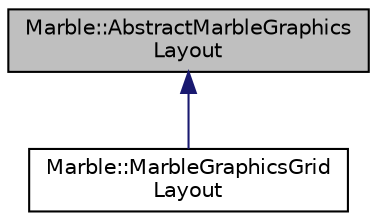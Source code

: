 digraph "Marble::AbstractMarbleGraphicsLayout"
{
  edge [fontname="Helvetica",fontsize="10",labelfontname="Helvetica",labelfontsize="10"];
  node [fontname="Helvetica",fontsize="10",shape=record];
  Node1 [label="Marble::AbstractMarbleGraphics\lLayout",height=0.2,width=0.4,color="black", fillcolor="grey75", style="filled" fontcolor="black"];
  Node1 -> Node2 [dir="back",color="midnightblue",fontsize="10",style="solid",fontname="Helvetica"];
  Node2 [label="Marble::MarbleGraphicsGrid\lLayout",height=0.2,width=0.4,color="black", fillcolor="white", style="filled",URL="$class_marble_1_1_marble_graphics_grid_layout.html"];
}
